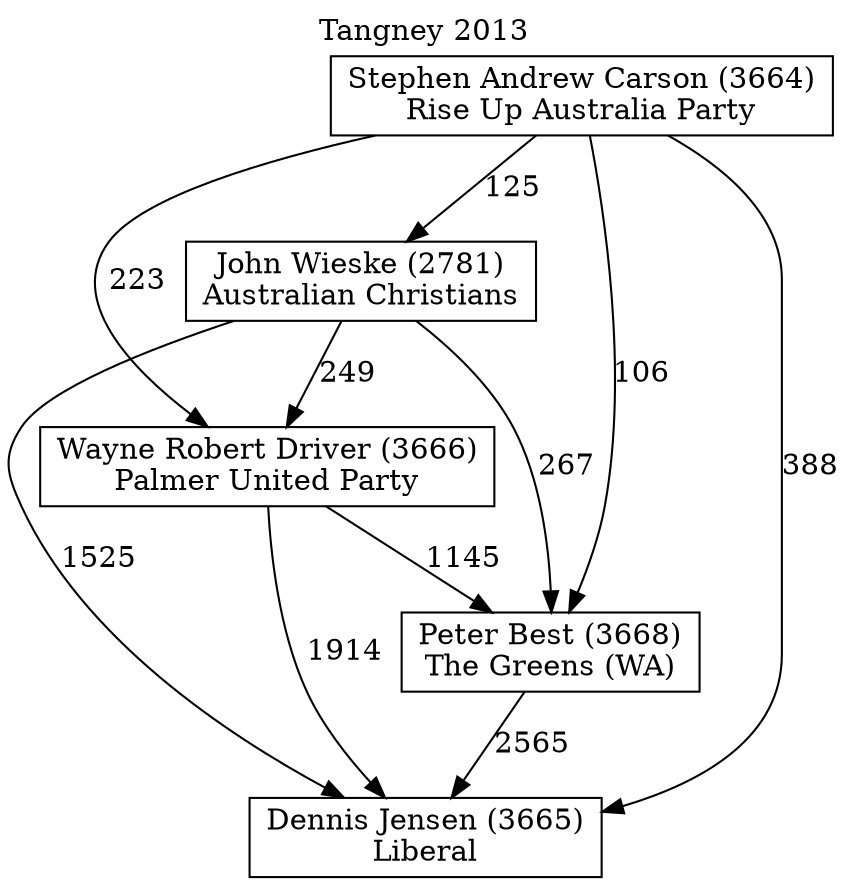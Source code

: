// House preference flow
digraph "Dennis Jensen (3665)_Tangney_2013" {
	graph [label="Tangney 2013" labelloc=t mclimit=10]
	node [shape=box]
	"Dennis Jensen (3665)" [label="Dennis Jensen (3665)
Liberal"]
	"Peter Best (3668)" [label="Peter Best (3668)
The Greens (WA)"]
	"Wayne Robert Driver (3666)" [label="Wayne Robert Driver (3666)
Palmer United Party"]
	"John Wieske (2781)" [label="John Wieske (2781)
Australian Christians"]
	"Stephen Andrew Carson (3664)" [label="Stephen Andrew Carson (3664)
Rise Up Australia Party"]
	"Peter Best (3668)" -> "Dennis Jensen (3665)" [label=2565]
	"Wayne Robert Driver (3666)" -> "Peter Best (3668)" [label=1145]
	"John Wieske (2781)" -> "Wayne Robert Driver (3666)" [label=249]
	"Stephen Andrew Carson (3664)" -> "John Wieske (2781)" [label=125]
	"Wayne Robert Driver (3666)" -> "Dennis Jensen (3665)" [label=1914]
	"John Wieske (2781)" -> "Dennis Jensen (3665)" [label=1525]
	"Stephen Andrew Carson (3664)" -> "Dennis Jensen (3665)" [label=388]
	"Stephen Andrew Carson (3664)" -> "Wayne Robert Driver (3666)" [label=223]
	"John Wieske (2781)" -> "Peter Best (3668)" [label=267]
	"Stephen Andrew Carson (3664)" -> "Peter Best (3668)" [label=106]
}
